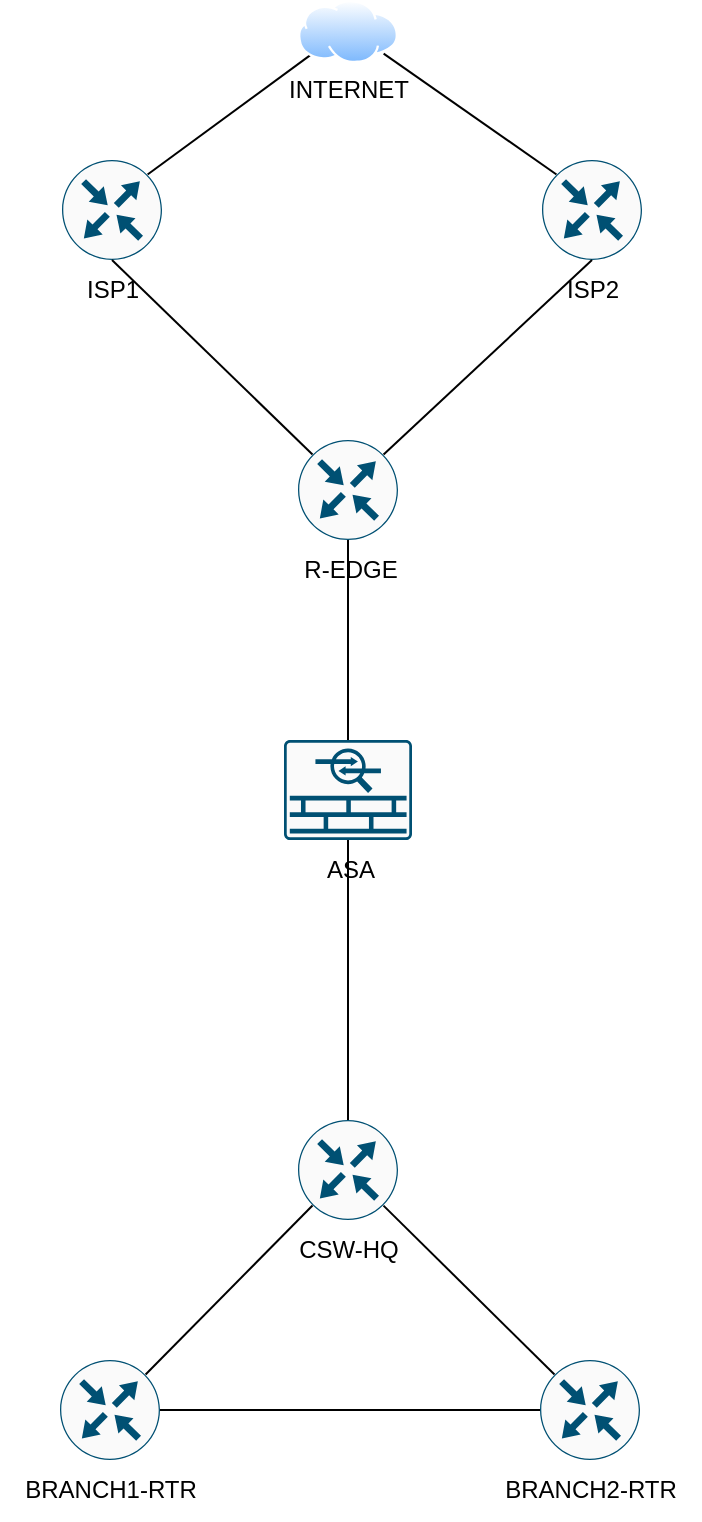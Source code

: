 <mxfile version="27.0.9">
  <diagram name="Page-1" id="TM4Psp-kKV1wZH8mtzzd">
    <mxGraphModel dx="992" dy="991" grid="1" gridSize="10" guides="1" tooltips="1" connect="1" arrows="1" fold="1" page="1" pageScale="1" pageWidth="827" pageHeight="1169" math="0" shadow="0">
      <root>
        <mxCell id="0" />
        <mxCell id="1" parent="0" />
        <mxCell id="GyL-kGckbtJQgrFqr8Wi-3" style="rounded=0;orthogonalLoop=1;jettySize=auto;html=1;exitX=0.856;exitY=0.145;exitDx=0;exitDy=0;exitPerimeter=0;entryX=0;entryY=1;entryDx=0;entryDy=0;endArrow=none;startFill=0;" edge="1" parent="1" source="EfL_uVKz8MfodV87zzy3-1" target="GyL-kGckbtJQgrFqr8Wi-2">
          <mxGeometry relative="1" as="geometry" />
        </mxCell>
        <mxCell id="EfL_uVKz8MfodV87zzy3-1" value="" style="sketch=0;points=[[0.5,0,0],[1,0.5,0],[0.5,1,0],[0,0.5,0],[0.145,0.145,0],[0.856,0.145,0],[0.855,0.856,0],[0.145,0.855,0]];verticalLabelPosition=bottom;html=1;verticalAlign=top;aspect=fixed;align=center;pointerEvents=1;shape=mxgraph.cisco19.rect;prIcon=router;fillColor=#FAFAFA;strokeColor=#005073;" parent="1" vertex="1">
          <mxGeometry x="270" y="370" width="50" height="50" as="geometry" />
        </mxCell>
        <mxCell id="GyL-kGckbtJQgrFqr8Wi-4" style="rounded=0;orthogonalLoop=1;jettySize=auto;html=1;exitX=0.145;exitY=0.145;exitDx=0;exitDy=0;exitPerimeter=0;entryX=1;entryY=1;entryDx=0;entryDy=0;endArrow=none;startFill=0;" edge="1" parent="1" source="EfL_uVKz8MfodV87zzy3-2" target="GyL-kGckbtJQgrFqr8Wi-2">
          <mxGeometry relative="1" as="geometry" />
        </mxCell>
        <mxCell id="EfL_uVKz8MfodV87zzy3-2" value="" style="sketch=0;points=[[0.5,0,0],[1,0.5,0],[0.5,1,0],[0,0.5,0],[0.145,0.145,0],[0.856,0.145,0],[0.855,0.856,0],[0.145,0.855,0]];verticalLabelPosition=bottom;html=1;verticalAlign=top;aspect=fixed;align=center;pointerEvents=1;shape=mxgraph.cisco19.rect;prIcon=router;fillColor=#FAFAFA;strokeColor=#005073;" parent="1" vertex="1">
          <mxGeometry x="510" y="370" width="50" height="50" as="geometry" />
        </mxCell>
        <mxCell id="EfL_uVKz8MfodV87zzy3-3" value="" style="sketch=0;points=[[0.5,0,0],[1,0.5,0],[0.5,1,0],[0,0.5,0],[0.145,0.145,0],[0.856,0.145,0],[0.855,0.856,0],[0.145,0.855,0]];verticalLabelPosition=bottom;html=1;verticalAlign=top;aspect=fixed;align=center;pointerEvents=1;shape=mxgraph.cisco19.rect;prIcon=router;fillColor=#FAFAFA;strokeColor=#005073;" parent="1" vertex="1">
          <mxGeometry x="269" y="970" width="50" height="50" as="geometry" />
        </mxCell>
        <mxCell id="EfL_uVKz8MfodV87zzy3-4" value="" style="sketch=0;points=[[0.5,0,0],[1,0.5,0],[0.5,1,0],[0,0.5,0],[0.145,0.145,0],[0.856,0.145,0],[0.855,0.856,0],[0.145,0.855,0]];verticalLabelPosition=bottom;html=1;verticalAlign=top;aspect=fixed;align=center;pointerEvents=1;shape=mxgraph.cisco19.rect;prIcon=router;fillColor=#FAFAFA;strokeColor=#005073;" parent="1" vertex="1">
          <mxGeometry x="388" y="510" width="50" height="50" as="geometry" />
        </mxCell>
        <mxCell id="EfL_uVKz8MfodV87zzy3-21" value="" style="sketch=0;points=[[0.015,0.015,0],[0.985,0.015,0],[0.985,0.985,0],[0.015,0.985,0],[0.25,0,0],[0.5,0,0],[0.75,0,0],[1,0.25,0],[1,0.5,0],[1,0.75,0],[0.75,1,0],[0.5,1,0],[0.25,1,0],[0,0.75,0],[0,0.5,0],[0,0.25,0]];verticalLabelPosition=bottom;html=1;verticalAlign=top;aspect=fixed;align=center;pointerEvents=1;shape=mxgraph.cisco19.rect;prIcon=asa_5500;fillColor=#FAFAFA;strokeColor=#005073;" parent="1" vertex="1">
          <mxGeometry x="381" y="660" width="64" height="50" as="geometry" />
        </mxCell>
        <mxCell id="EfL_uVKz8MfodV87zzy3-22" value="" style="sketch=0;points=[[0.5,0,0],[1,0.5,0],[0.5,1,0],[0,0.5,0],[0.145,0.145,0],[0.856,0.145,0],[0.855,0.856,0],[0.145,0.855,0]];verticalLabelPosition=bottom;html=1;verticalAlign=top;aspect=fixed;align=center;pointerEvents=1;shape=mxgraph.cisco19.rect;prIcon=router;fillColor=#FAFAFA;strokeColor=#005073;" parent="1" vertex="1">
          <mxGeometry x="509" y="970" width="50" height="50" as="geometry" />
        </mxCell>
        <mxCell id="EfL_uVKz8MfodV87zzy3-23" value="" style="sketch=0;points=[[0.5,0,0],[1,0.5,0],[0.5,1,0],[0,0.5,0],[0.145,0.145,0],[0.856,0.145,0],[0.855,0.856,0],[0.145,0.855,0]];verticalLabelPosition=bottom;html=1;verticalAlign=top;aspect=fixed;align=center;pointerEvents=1;shape=mxgraph.cisco19.rect;prIcon=router;fillColor=#FAFAFA;strokeColor=#005073;" parent="1" vertex="1">
          <mxGeometry x="388" y="850" width="50" height="50" as="geometry" />
        </mxCell>
        <mxCell id="EfL_uVKz8MfodV87zzy3-24" value="ISP1" style="text;html=1;align=center;verticalAlign=middle;resizable=0;points=[];autosize=1;strokeColor=none;fillColor=none;labelBackgroundColor=default;" parent="1" vertex="1">
          <mxGeometry x="270" y="420" width="50" height="30" as="geometry" />
        </mxCell>
        <mxCell id="EfL_uVKz8MfodV87zzy3-25" value="ISP2" style="text;html=1;align=center;verticalAlign=middle;resizable=0;points=[];autosize=1;strokeColor=none;fillColor=none;labelBackgroundColor=default;" parent="1" vertex="1">
          <mxGeometry x="510" y="420" width="50" height="30" as="geometry" />
        </mxCell>
        <mxCell id="EfL_uVKz8MfodV87zzy3-26" value="R-EDGE" style="text;html=1;align=center;verticalAlign=middle;resizable=0;points=[];autosize=1;strokeColor=none;fillColor=none;labelBackgroundColor=default;" parent="1" vertex="1">
          <mxGeometry x="379" y="560" width="70" height="30" as="geometry" />
        </mxCell>
        <mxCell id="EfL_uVKz8MfodV87zzy3-27" value="ASA" style="text;html=1;align=center;verticalAlign=middle;resizable=0;points=[];autosize=1;strokeColor=none;fillColor=none;labelBackgroundColor=default;" parent="1" vertex="1">
          <mxGeometry x="389" y="710" width="50" height="30" as="geometry" />
        </mxCell>
        <mxCell id="EfL_uVKz8MfodV87zzy3-28" value="CSW-HQ" style="text;html=1;align=center;verticalAlign=middle;resizable=0;points=[];autosize=1;strokeColor=none;fillColor=none;labelBackgroundColor=default;" parent="1" vertex="1">
          <mxGeometry x="378" y="900" width="70" height="30" as="geometry" />
        </mxCell>
        <mxCell id="EfL_uVKz8MfodV87zzy3-29" value="BRANCH1-RTR" style="text;html=1;align=center;verticalAlign=middle;resizable=0;points=[];autosize=1;strokeColor=none;fillColor=none;labelBackgroundColor=default;" parent="1" vertex="1">
          <mxGeometry x="239" y="1020" width="110" height="30" as="geometry" />
        </mxCell>
        <mxCell id="EfL_uVKz8MfodV87zzy3-31" value="BRANCH2-RTR" style="text;html=1;align=center;verticalAlign=middle;resizable=0;points=[];autosize=1;strokeColor=none;fillColor=none;labelBackgroundColor=default;" parent="1" vertex="1">
          <mxGeometry x="479" y="1020" width="110" height="30" as="geometry" />
        </mxCell>
        <mxCell id="EfL_uVKz8MfodV87zzy3-32" style="rounded=0;orthogonalLoop=1;jettySize=auto;html=1;exitX=0.856;exitY=0.145;exitDx=0;exitDy=0;exitPerimeter=0;entryX=0.145;entryY=0.855;entryDx=0;entryDy=0;entryPerimeter=0;endArrow=none;startFill=0;" parent="1" source="EfL_uVKz8MfodV87zzy3-3" target="EfL_uVKz8MfodV87zzy3-23" edge="1">
          <mxGeometry relative="1" as="geometry" />
        </mxCell>
        <mxCell id="EfL_uVKz8MfodV87zzy3-33" style="rounded=0;orthogonalLoop=1;jettySize=auto;html=1;exitX=0.145;exitY=0.145;exitDx=0;exitDy=0;exitPerimeter=0;entryX=0.855;entryY=0.856;entryDx=0;entryDy=0;entryPerimeter=0;endArrow=none;startFill=0;" parent="1" source="EfL_uVKz8MfodV87zzy3-22" target="EfL_uVKz8MfodV87zzy3-23" edge="1">
          <mxGeometry relative="1" as="geometry" />
        </mxCell>
        <mxCell id="EfL_uVKz8MfodV87zzy3-34" style="rounded=0;orthogonalLoop=1;jettySize=auto;html=1;exitX=0.5;exitY=0;exitDx=0;exitDy=0;exitPerimeter=0;entryX=0.5;entryY=1;entryDx=0;entryDy=0;entryPerimeter=0;endArrow=none;startFill=0;" parent="1" source="EfL_uVKz8MfodV87zzy3-23" target="EfL_uVKz8MfodV87zzy3-21" edge="1">
          <mxGeometry relative="1" as="geometry" />
        </mxCell>
        <mxCell id="EfL_uVKz8MfodV87zzy3-35" style="edgeStyle=orthogonalEdgeStyle;rounded=0;orthogonalLoop=1;jettySize=auto;html=1;exitX=0.5;exitY=0;exitDx=0;exitDy=0;exitPerimeter=0;entryX=0.5;entryY=1;entryDx=0;entryDy=0;entryPerimeter=0;endArrow=none;startFill=0;" parent="1" source="EfL_uVKz8MfodV87zzy3-21" target="EfL_uVKz8MfodV87zzy3-4" edge="1">
          <mxGeometry relative="1" as="geometry" />
        </mxCell>
        <mxCell id="EfL_uVKz8MfodV87zzy3-36" style="rounded=0;orthogonalLoop=1;jettySize=auto;html=1;exitX=0.145;exitY=0.145;exitDx=0;exitDy=0;exitPerimeter=0;entryX=0.5;entryY=1;entryDx=0;entryDy=0;entryPerimeter=0;endArrow=none;startFill=0;" parent="1" source="EfL_uVKz8MfodV87zzy3-4" target="EfL_uVKz8MfodV87zzy3-1" edge="1">
          <mxGeometry relative="1" as="geometry" />
        </mxCell>
        <mxCell id="EfL_uVKz8MfodV87zzy3-37" style="rounded=0;orthogonalLoop=1;jettySize=auto;html=1;exitX=0.856;exitY=0.145;exitDx=0;exitDy=0;exitPerimeter=0;entryX=0.5;entryY=1;entryDx=0;entryDy=0;entryPerimeter=0;endArrow=none;startFill=0;" parent="1" source="EfL_uVKz8MfodV87zzy3-4" target="EfL_uVKz8MfodV87zzy3-2" edge="1">
          <mxGeometry relative="1" as="geometry" />
        </mxCell>
        <mxCell id="GyL-kGckbtJQgrFqr8Wi-1" style="edgeStyle=orthogonalEdgeStyle;rounded=0;orthogonalLoop=1;jettySize=auto;html=1;entryX=0;entryY=0.5;entryDx=0;entryDy=0;entryPerimeter=0;endArrow=none;startFill=0;" edge="1" parent="1" source="EfL_uVKz8MfodV87zzy3-3" target="EfL_uVKz8MfodV87zzy3-22">
          <mxGeometry relative="1" as="geometry" />
        </mxCell>
        <mxCell id="GyL-kGckbtJQgrFqr8Wi-2" value="" style="image;aspect=fixed;perimeter=ellipsePerimeter;html=1;align=center;shadow=0;dashed=0;spacingTop=3;image=img/lib/active_directory/internet_cloud.svg;" vertex="1" parent="1">
          <mxGeometry x="388" y="290" width="50" height="31.5" as="geometry" />
        </mxCell>
        <mxCell id="GyL-kGckbtJQgrFqr8Wi-5" value="INTERNET" style="text;html=1;align=center;verticalAlign=middle;resizable=0;points=[];autosize=1;strokeColor=none;fillColor=none;labelBackgroundColor=default;" vertex="1" parent="1">
          <mxGeometry x="373" y="320" width="80" height="30" as="geometry" />
        </mxCell>
      </root>
    </mxGraphModel>
  </diagram>
</mxfile>
